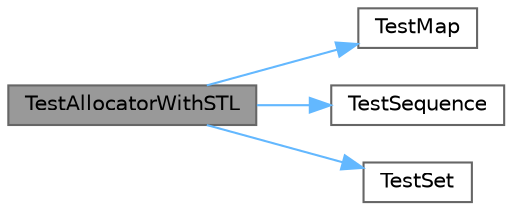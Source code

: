 digraph "TestAllocatorWithSTL"
{
 // LATEX_PDF_SIZE
  bgcolor="transparent";
  edge [fontname=Helvetica,fontsize=10,labelfontname=Helvetica,labelfontsize=10];
  node [fontname=Helvetica,fontsize=10,shape=box,height=0.2,width=0.4];
  rankdir="LR";
  Node1 [id="Node000001",label="TestAllocatorWithSTL",height=0.2,width=0.4,color="gray40", fillcolor="grey60", style="filled", fontcolor="black",tooltip=" "];
  Node1 -> Node2 [id="edge1_Node000001_Node000002",color="steelblue1",style="solid",tooltip=" "];
  Node2 [id="Node000002",label="TestMap",height=0.2,width=0.4,color="grey40", fillcolor="white", style="filled",URL="$test__allocator___s_t_l_8h.html#a8b70328c8dcaf33772f8e632a250135e",tooltip=" "];
  Node1 -> Node3 [id="edge2_Node000001_Node000003",color="steelblue1",style="solid",tooltip=" "];
  Node3 [id="Node000003",label="TestSequence",height=0.2,width=0.4,color="grey40", fillcolor="white", style="filled",URL="$test__allocator___s_t_l_8h.html#ae6433485ac3978bcf6ddc08d5843371f",tooltip=" "];
  Node1 -> Node4 [id="edge3_Node000001_Node000004",color="steelblue1",style="solid",tooltip=" "];
  Node4 [id="Node000004",label="TestSet",height=0.2,width=0.4,color="grey40", fillcolor="white", style="filled",URL="$test__allocator___s_t_l_8h.html#a6494b30e811405a2a55c0911c639c803",tooltip=" "];
}

